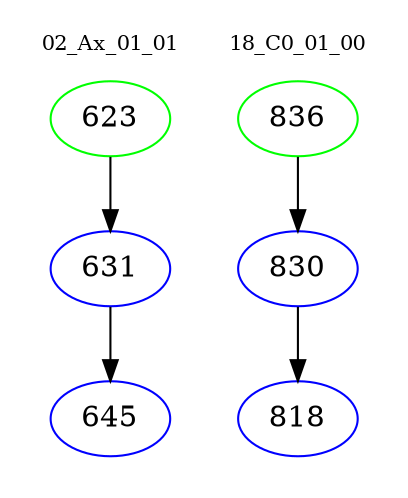 digraph{
subgraph cluster_0 {
color = white
label = "02_Ax_01_01";
fontsize=10;
T0_623 [label="623", color="green"]
T0_623 -> T0_631 [color="black"]
T0_631 [label="631", color="blue"]
T0_631 -> T0_645 [color="black"]
T0_645 [label="645", color="blue"]
}
subgraph cluster_1 {
color = white
label = "18_C0_01_00";
fontsize=10;
T1_836 [label="836", color="green"]
T1_836 -> T1_830 [color="black"]
T1_830 [label="830", color="blue"]
T1_830 -> T1_818 [color="black"]
T1_818 [label="818", color="blue"]
}
}
